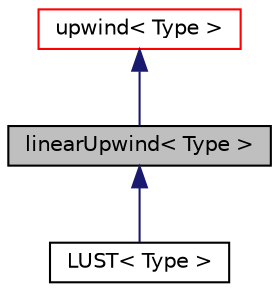 digraph "linearUpwind&lt; Type &gt;"
{
  bgcolor="transparent";
  edge [fontname="Helvetica",fontsize="10",labelfontname="Helvetica",labelfontsize="10"];
  node [fontname="Helvetica",fontsize="10",shape=record];
  Node1 [label="linearUpwind\< Type \>",height=0.2,width=0.4,color="black", fillcolor="grey75", style="filled", fontcolor="black"];
  Node2 -> Node1 [dir="back",color="midnightblue",fontsize="10",style="solid",fontname="Helvetica"];
  Node2 [label="upwind\< Type \>",height=0.2,width=0.4,color="red",URL="$a02765.html",tooltip="Upwind differencing scheme class. "];
  Node1 -> Node3 [dir="back",color="midnightblue",fontsize="10",style="solid",fontname="Helvetica"];
  Node3 [label="LUST\< Type \>",height=0.2,width=0.4,color="black",URL="$a01389.html",tooltip="LUST: Linear-upwind stabilised transport. "];
}
